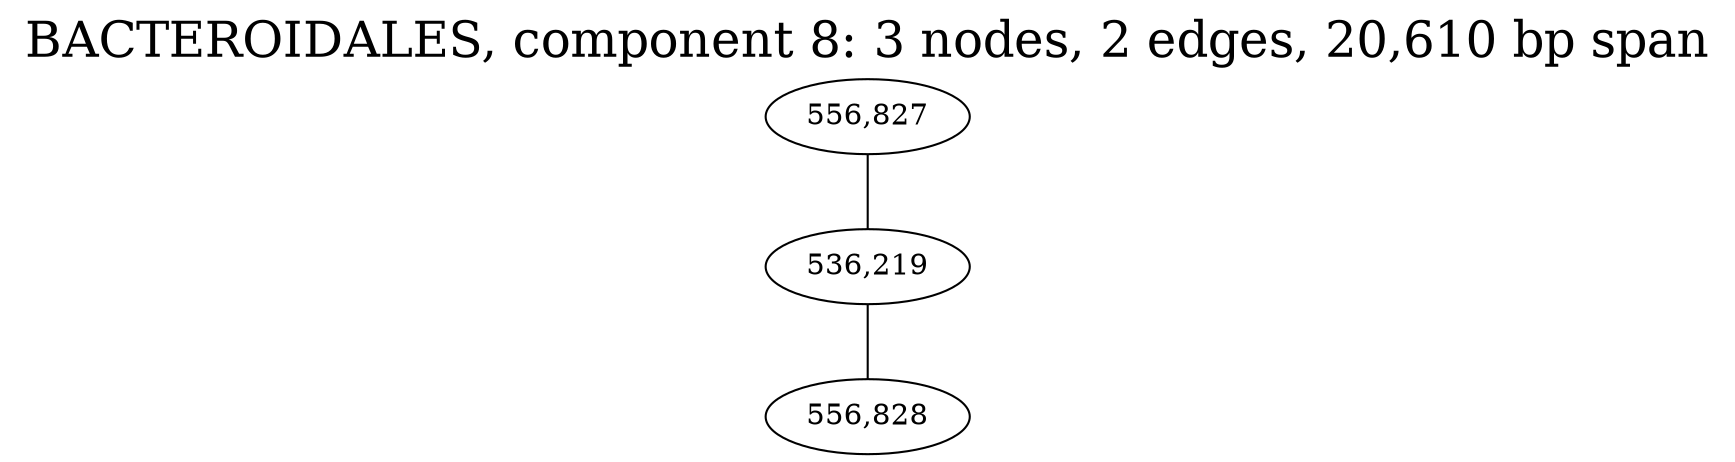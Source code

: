graph BACTEROIDALES_cc8 {
	overlap="prism50";
	outputorder="edgesfirst";
	node [style="filled"];
	label="BACTEROIDALES, component 8: 3 nodes, 2 edges, 20,610 bp span";
	labelloc="t";
	fontsize=24;
	"556,827" [fillcolor="#ffffff", fontcolor="#000000"];
	"536,219" [fillcolor="#ffffff", fontcolor="#000000"];
	"556,828" [fillcolor="#ffffff", fontcolor="#000000"];
	"556,827" -- "536,219";
	"536,219" -- "556,828";
}